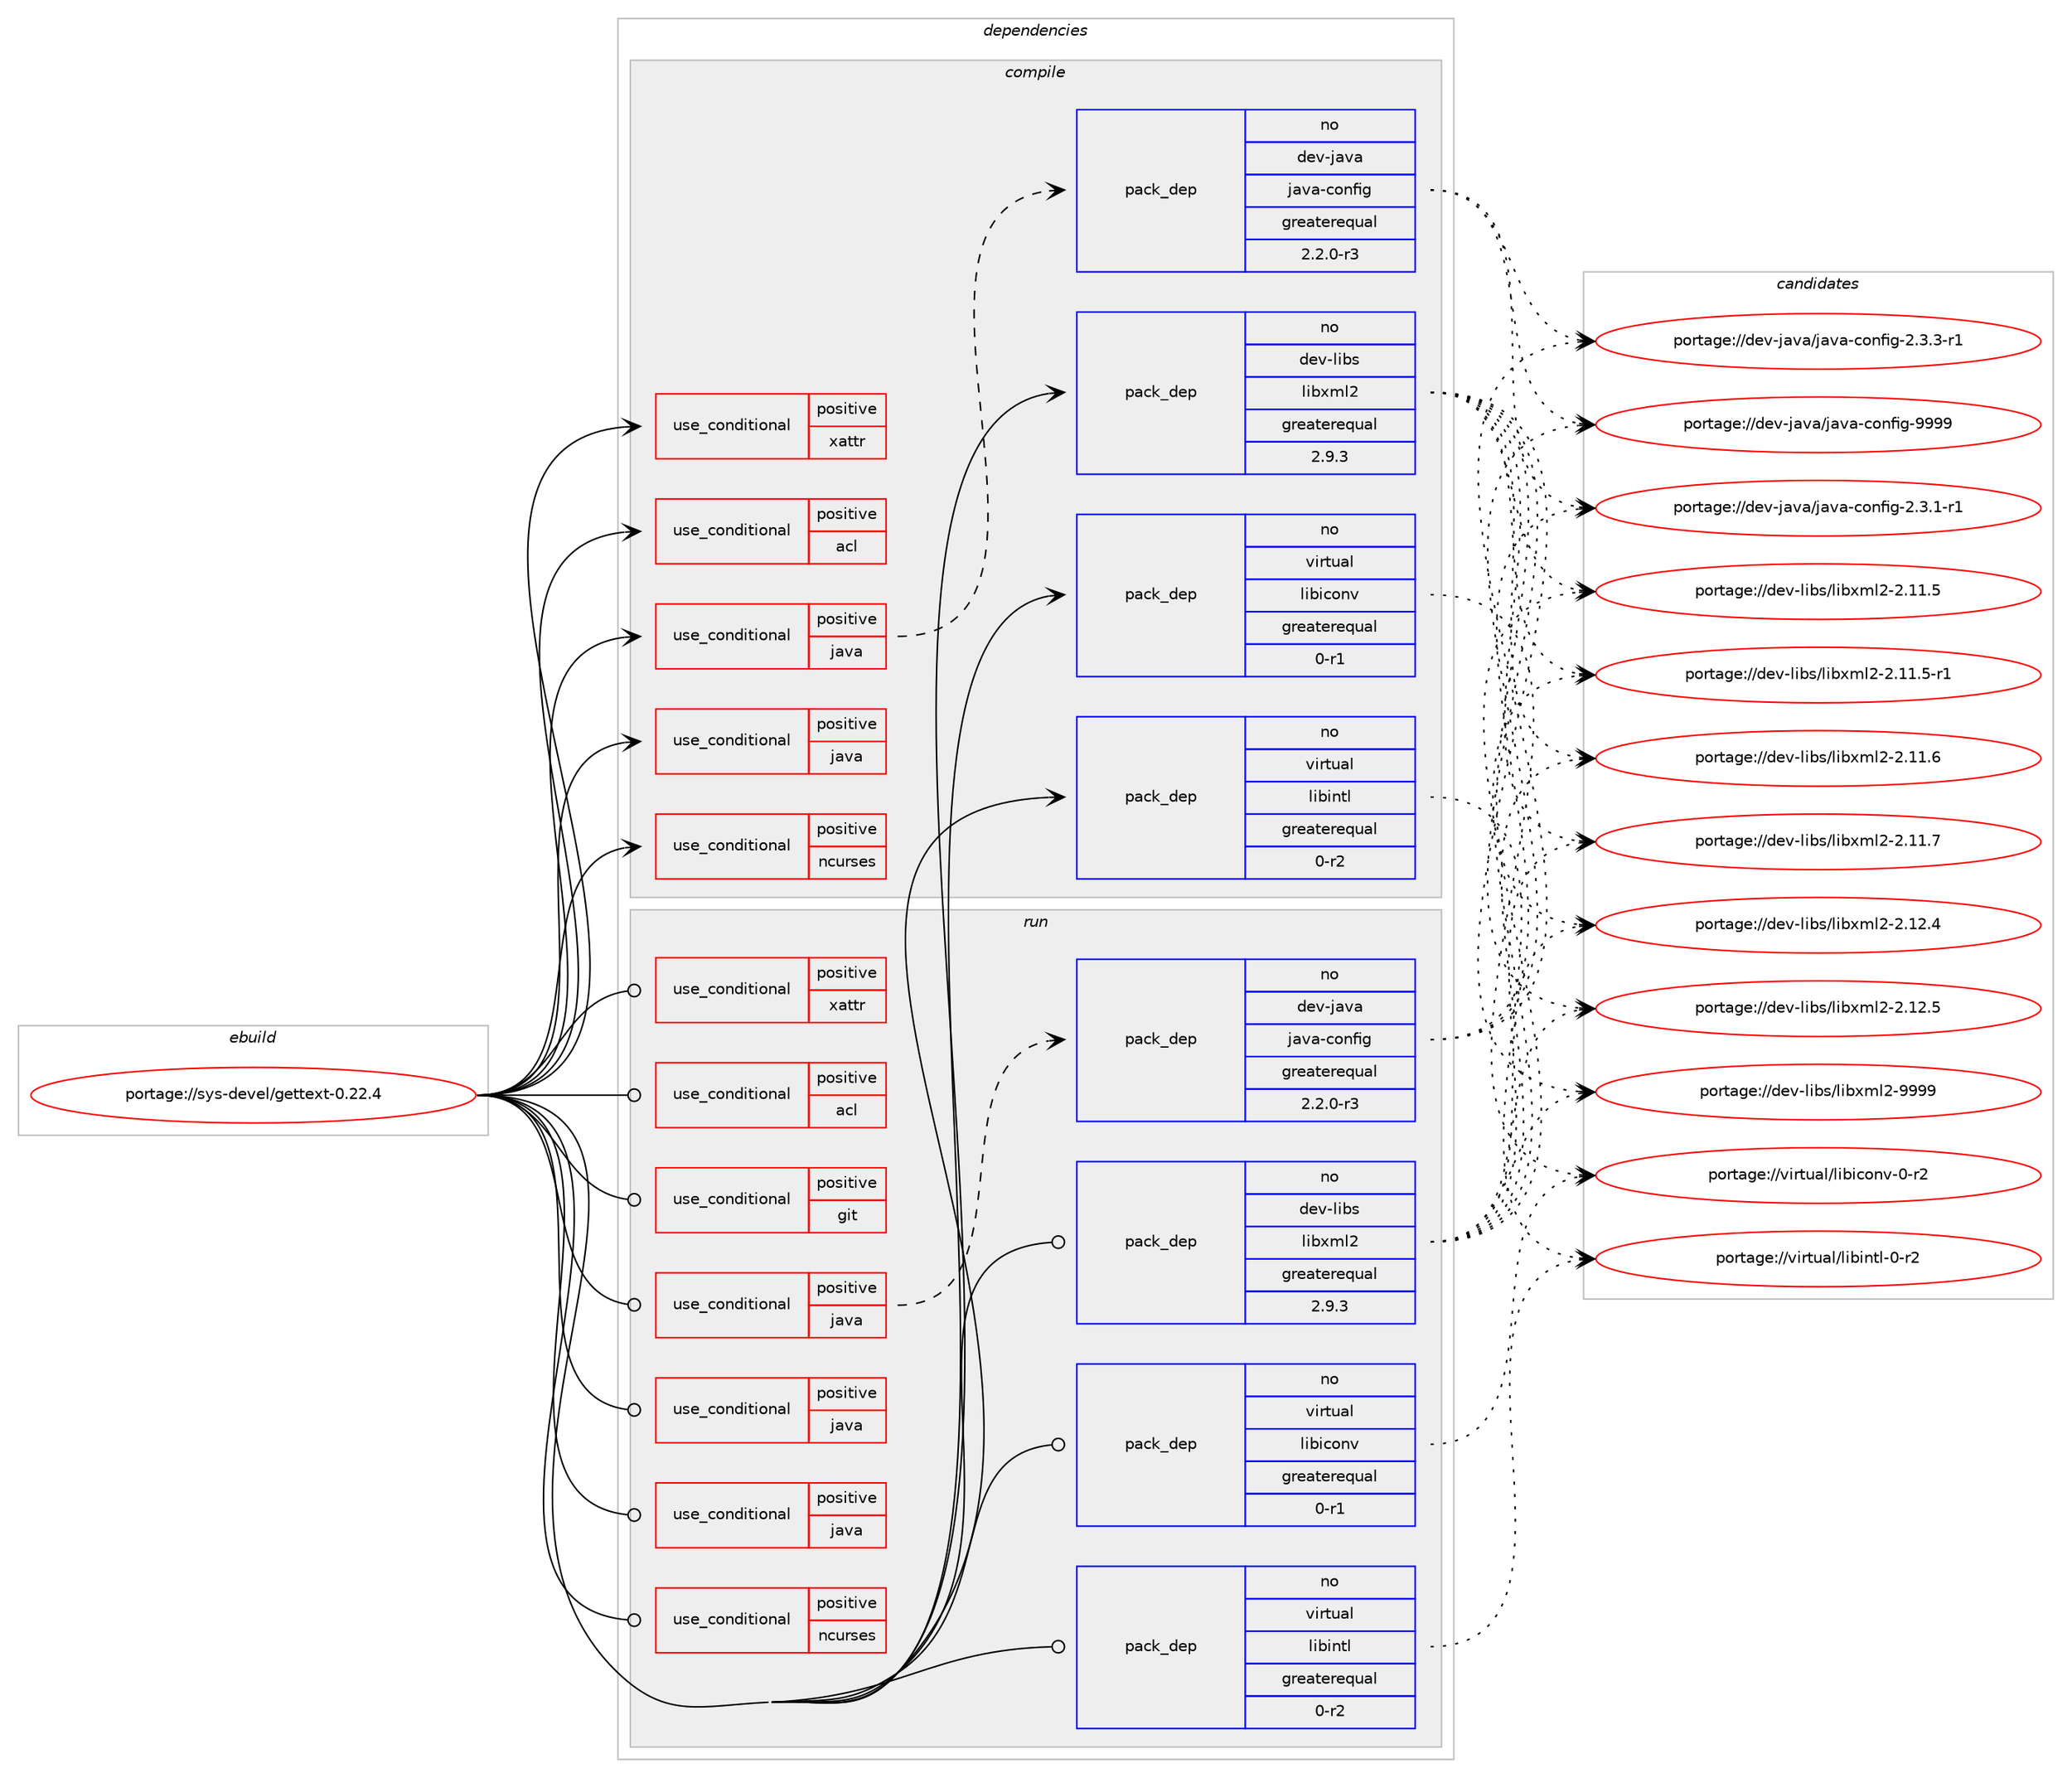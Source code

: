 digraph prolog {

# *************
# Graph options
# *************

newrank=true;
concentrate=true;
compound=true;
graph [rankdir=LR,fontname=Helvetica,fontsize=10,ranksep=1.5];#, ranksep=2.5, nodesep=0.2];
edge  [arrowhead=vee];
node  [fontname=Helvetica,fontsize=10];

# **********
# The ebuild
# **********

subgraph cluster_leftcol {
color=gray;
rank=same;
label=<<i>ebuild</i>>;
id [label="portage://sys-devel/gettext-0.22.4", color=red, width=4, href="../sys-devel/gettext-0.22.4.svg"];
}

# ****************
# The dependencies
# ****************

subgraph cluster_midcol {
color=gray;
label=<<i>dependencies</i>>;
subgraph cluster_compile {
fillcolor="#eeeeee";
style=filled;
label=<<i>compile</i>>;
subgraph cond10951 {
dependency15464 [label=<<TABLE BORDER="0" CELLBORDER="1" CELLSPACING="0" CELLPADDING="4"><TR><TD ROWSPAN="3" CELLPADDING="10">use_conditional</TD></TR><TR><TD>positive</TD></TR><TR><TD>acl</TD></TR></TABLE>>, shape=none, color=red];
# *** BEGIN UNKNOWN DEPENDENCY TYPE (TODO) ***
# dependency15464 -> package_dependency(portage://sys-devel/gettext-0.22.4,install,no,virtual,acl,none,[,,],[],[])
# *** END UNKNOWN DEPENDENCY TYPE (TODO) ***

}
id:e -> dependency15464:w [weight=20,style="solid",arrowhead="vee"];
subgraph cond10952 {
dependency15465 [label=<<TABLE BORDER="0" CELLBORDER="1" CELLSPACING="0" CELLPADDING="4"><TR><TD ROWSPAN="3" CELLPADDING="10">use_conditional</TD></TR><TR><TD>positive</TD></TR><TR><TD>java</TD></TR></TABLE>>, shape=none, color=red];
subgraph pack4368 {
dependency15466 [label=<<TABLE BORDER="0" CELLBORDER="1" CELLSPACING="0" CELLPADDING="4" WIDTH="220"><TR><TD ROWSPAN="6" CELLPADDING="30">pack_dep</TD></TR><TR><TD WIDTH="110">no</TD></TR><TR><TD>dev-java</TD></TR><TR><TD>java-config</TD></TR><TR><TD>greaterequal</TD></TR><TR><TD>2.2.0-r3</TD></TR></TABLE>>, shape=none, color=blue];
}
dependency15465:e -> dependency15466:w [weight=20,style="dashed",arrowhead="vee"];
}
id:e -> dependency15465:w [weight=20,style="solid",arrowhead="vee"];
subgraph cond10953 {
dependency15467 [label=<<TABLE BORDER="0" CELLBORDER="1" CELLSPACING="0" CELLPADDING="4"><TR><TD ROWSPAN="3" CELLPADDING="10">use_conditional</TD></TR><TR><TD>positive</TD></TR><TR><TD>java</TD></TR></TABLE>>, shape=none, color=red];
# *** BEGIN UNKNOWN DEPENDENCY TYPE (TODO) ***
# dependency15467 -> package_dependency(portage://sys-devel/gettext-0.22.4,install,no,virtual,jdk,none,[,,],[slot(1.8)],[])
# *** END UNKNOWN DEPENDENCY TYPE (TODO) ***

}
id:e -> dependency15467:w [weight=20,style="solid",arrowhead="vee"];
subgraph cond10954 {
dependency15468 [label=<<TABLE BORDER="0" CELLBORDER="1" CELLSPACING="0" CELLPADDING="4"><TR><TD ROWSPAN="3" CELLPADDING="10">use_conditional</TD></TR><TR><TD>positive</TD></TR><TR><TD>ncurses</TD></TR></TABLE>>, shape=none, color=red];
# *** BEGIN UNKNOWN DEPENDENCY TYPE (TODO) ***
# dependency15468 -> package_dependency(portage://sys-devel/gettext-0.22.4,install,no,sys-libs,ncurses,none,[,,],any_same_slot,[])
# *** END UNKNOWN DEPENDENCY TYPE (TODO) ***

}
id:e -> dependency15468:w [weight=20,style="solid",arrowhead="vee"];
subgraph cond10955 {
dependency15469 [label=<<TABLE BORDER="0" CELLBORDER="1" CELLSPACING="0" CELLPADDING="4"><TR><TD ROWSPAN="3" CELLPADDING="10">use_conditional</TD></TR><TR><TD>positive</TD></TR><TR><TD>xattr</TD></TR></TABLE>>, shape=none, color=red];
# *** BEGIN UNKNOWN DEPENDENCY TYPE (TODO) ***
# dependency15469 -> package_dependency(portage://sys-devel/gettext-0.22.4,install,no,sys-apps,attr,none,[,,],[],[])
# *** END UNKNOWN DEPENDENCY TYPE (TODO) ***

}
id:e -> dependency15469:w [weight=20,style="solid",arrowhead="vee"];
# *** BEGIN UNKNOWN DEPENDENCY TYPE (TODO) ***
# id -> package_dependency(portage://sys-devel/gettext-0.22.4,install,no,dev-libs,expat,none,[,,],[],[])
# *** END UNKNOWN DEPENDENCY TYPE (TODO) ***

subgraph pack4369 {
dependency15470 [label=<<TABLE BORDER="0" CELLBORDER="1" CELLSPACING="0" CELLPADDING="4" WIDTH="220"><TR><TD ROWSPAN="6" CELLPADDING="30">pack_dep</TD></TR><TR><TD WIDTH="110">no</TD></TR><TR><TD>dev-libs</TD></TR><TR><TD>libxml2</TD></TR><TR><TD>greaterequal</TD></TR><TR><TD>2.9.3</TD></TR></TABLE>>, shape=none, color=blue];
}
id:e -> dependency15470:w [weight=20,style="solid",arrowhead="vee"];
subgraph pack4370 {
dependency15471 [label=<<TABLE BORDER="0" CELLBORDER="1" CELLSPACING="0" CELLPADDING="4" WIDTH="220"><TR><TD ROWSPAN="6" CELLPADDING="30">pack_dep</TD></TR><TR><TD WIDTH="110">no</TD></TR><TR><TD>virtual</TD></TR><TR><TD>libiconv</TD></TR><TR><TD>greaterequal</TD></TR><TR><TD>0-r1</TD></TR></TABLE>>, shape=none, color=blue];
}
id:e -> dependency15471:w [weight=20,style="solid",arrowhead="vee"];
subgraph pack4371 {
dependency15472 [label=<<TABLE BORDER="0" CELLBORDER="1" CELLSPACING="0" CELLPADDING="4" WIDTH="220"><TR><TD ROWSPAN="6" CELLPADDING="30">pack_dep</TD></TR><TR><TD WIDTH="110">no</TD></TR><TR><TD>virtual</TD></TR><TR><TD>libintl</TD></TR><TR><TD>greaterequal</TD></TR><TR><TD>0-r2</TD></TR></TABLE>>, shape=none, color=blue];
}
id:e -> dependency15472:w [weight=20,style="solid",arrowhead="vee"];
}
subgraph cluster_compileandrun {
fillcolor="#eeeeee";
style=filled;
label=<<i>compile and run</i>>;
}
subgraph cluster_run {
fillcolor="#eeeeee";
style=filled;
label=<<i>run</i>>;
subgraph cond10956 {
dependency15473 [label=<<TABLE BORDER="0" CELLBORDER="1" CELLSPACING="0" CELLPADDING="4"><TR><TD ROWSPAN="3" CELLPADDING="10">use_conditional</TD></TR><TR><TD>positive</TD></TR><TR><TD>acl</TD></TR></TABLE>>, shape=none, color=red];
# *** BEGIN UNKNOWN DEPENDENCY TYPE (TODO) ***
# dependency15473 -> package_dependency(portage://sys-devel/gettext-0.22.4,run,no,virtual,acl,none,[,,],[],[])
# *** END UNKNOWN DEPENDENCY TYPE (TODO) ***

}
id:e -> dependency15473:w [weight=20,style="solid",arrowhead="odot"];
subgraph cond10957 {
dependency15474 [label=<<TABLE BORDER="0" CELLBORDER="1" CELLSPACING="0" CELLPADDING="4"><TR><TD ROWSPAN="3" CELLPADDING="10">use_conditional</TD></TR><TR><TD>positive</TD></TR><TR><TD>git</TD></TR></TABLE>>, shape=none, color=red];
# *** BEGIN UNKNOWN DEPENDENCY TYPE (TODO) ***
# dependency15474 -> package_dependency(portage://sys-devel/gettext-0.22.4,run,no,dev-vcs,git,none,[,,],[],[])
# *** END UNKNOWN DEPENDENCY TYPE (TODO) ***

}
id:e -> dependency15474:w [weight=20,style="solid",arrowhead="odot"];
subgraph cond10958 {
dependency15475 [label=<<TABLE BORDER="0" CELLBORDER="1" CELLSPACING="0" CELLPADDING="4"><TR><TD ROWSPAN="3" CELLPADDING="10">use_conditional</TD></TR><TR><TD>positive</TD></TR><TR><TD>java</TD></TR></TABLE>>, shape=none, color=red];
subgraph pack4372 {
dependency15476 [label=<<TABLE BORDER="0" CELLBORDER="1" CELLSPACING="0" CELLPADDING="4" WIDTH="220"><TR><TD ROWSPAN="6" CELLPADDING="30">pack_dep</TD></TR><TR><TD WIDTH="110">no</TD></TR><TR><TD>dev-java</TD></TR><TR><TD>java-config</TD></TR><TR><TD>greaterequal</TD></TR><TR><TD>2.2.0-r3</TD></TR></TABLE>>, shape=none, color=blue];
}
dependency15475:e -> dependency15476:w [weight=20,style="dashed",arrowhead="vee"];
}
id:e -> dependency15475:w [weight=20,style="solid",arrowhead="odot"];
subgraph cond10959 {
dependency15477 [label=<<TABLE BORDER="0" CELLBORDER="1" CELLSPACING="0" CELLPADDING="4"><TR><TD ROWSPAN="3" CELLPADDING="10">use_conditional</TD></TR><TR><TD>positive</TD></TR><TR><TD>java</TD></TR></TABLE>>, shape=none, color=red];
# *** BEGIN UNKNOWN DEPENDENCY TYPE (TODO) ***
# dependency15477 -> package_dependency(portage://sys-devel/gettext-0.22.4,run,no,virtual,jdk,none,[,,],[slot(1.8)],[])
# *** END UNKNOWN DEPENDENCY TYPE (TODO) ***

}
id:e -> dependency15477:w [weight=20,style="solid",arrowhead="odot"];
subgraph cond10960 {
dependency15478 [label=<<TABLE BORDER="0" CELLBORDER="1" CELLSPACING="0" CELLPADDING="4"><TR><TD ROWSPAN="3" CELLPADDING="10">use_conditional</TD></TR><TR><TD>positive</TD></TR><TR><TD>java</TD></TR></TABLE>>, shape=none, color=red];
# *** BEGIN UNKNOWN DEPENDENCY TYPE (TODO) ***
# dependency15478 -> package_dependency(portage://sys-devel/gettext-0.22.4,run,no,virtual,jre,none,[,,],[slot(1.8)],[])
# *** END UNKNOWN DEPENDENCY TYPE (TODO) ***

}
id:e -> dependency15478:w [weight=20,style="solid",arrowhead="odot"];
subgraph cond10961 {
dependency15479 [label=<<TABLE BORDER="0" CELLBORDER="1" CELLSPACING="0" CELLPADDING="4"><TR><TD ROWSPAN="3" CELLPADDING="10">use_conditional</TD></TR><TR><TD>positive</TD></TR><TR><TD>ncurses</TD></TR></TABLE>>, shape=none, color=red];
# *** BEGIN UNKNOWN DEPENDENCY TYPE (TODO) ***
# dependency15479 -> package_dependency(portage://sys-devel/gettext-0.22.4,run,no,sys-libs,ncurses,none,[,,],any_same_slot,[])
# *** END UNKNOWN DEPENDENCY TYPE (TODO) ***

}
id:e -> dependency15479:w [weight=20,style="solid",arrowhead="odot"];
subgraph cond10962 {
dependency15480 [label=<<TABLE BORDER="0" CELLBORDER="1" CELLSPACING="0" CELLPADDING="4"><TR><TD ROWSPAN="3" CELLPADDING="10">use_conditional</TD></TR><TR><TD>positive</TD></TR><TR><TD>xattr</TD></TR></TABLE>>, shape=none, color=red];
# *** BEGIN UNKNOWN DEPENDENCY TYPE (TODO) ***
# dependency15480 -> package_dependency(portage://sys-devel/gettext-0.22.4,run,no,sys-apps,attr,none,[,,],[],[])
# *** END UNKNOWN DEPENDENCY TYPE (TODO) ***

}
id:e -> dependency15480:w [weight=20,style="solid",arrowhead="odot"];
# *** BEGIN UNKNOWN DEPENDENCY TYPE (TODO) ***
# id -> package_dependency(portage://sys-devel/gettext-0.22.4,run,no,dev-libs,expat,none,[,,],[],[])
# *** END UNKNOWN DEPENDENCY TYPE (TODO) ***

subgraph pack4373 {
dependency15481 [label=<<TABLE BORDER="0" CELLBORDER="1" CELLSPACING="0" CELLPADDING="4" WIDTH="220"><TR><TD ROWSPAN="6" CELLPADDING="30">pack_dep</TD></TR><TR><TD WIDTH="110">no</TD></TR><TR><TD>dev-libs</TD></TR><TR><TD>libxml2</TD></TR><TR><TD>greaterequal</TD></TR><TR><TD>2.9.3</TD></TR></TABLE>>, shape=none, color=blue];
}
id:e -> dependency15481:w [weight=20,style="solid",arrowhead="odot"];
subgraph pack4374 {
dependency15482 [label=<<TABLE BORDER="0" CELLBORDER="1" CELLSPACING="0" CELLPADDING="4" WIDTH="220"><TR><TD ROWSPAN="6" CELLPADDING="30">pack_dep</TD></TR><TR><TD WIDTH="110">no</TD></TR><TR><TD>virtual</TD></TR><TR><TD>libiconv</TD></TR><TR><TD>greaterequal</TD></TR><TR><TD>0-r1</TD></TR></TABLE>>, shape=none, color=blue];
}
id:e -> dependency15482:w [weight=20,style="solid",arrowhead="odot"];
subgraph pack4375 {
dependency15483 [label=<<TABLE BORDER="0" CELLBORDER="1" CELLSPACING="0" CELLPADDING="4" WIDTH="220"><TR><TD ROWSPAN="6" CELLPADDING="30">pack_dep</TD></TR><TR><TD WIDTH="110">no</TD></TR><TR><TD>virtual</TD></TR><TR><TD>libintl</TD></TR><TR><TD>greaterequal</TD></TR><TR><TD>0-r2</TD></TR></TABLE>>, shape=none, color=blue];
}
id:e -> dependency15483:w [weight=20,style="solid",arrowhead="odot"];
}
}

# **************
# The candidates
# **************

subgraph cluster_choices {
rank=same;
color=gray;
label=<<i>candidates</i>>;

subgraph choice4368 {
color=black;
nodesep=1;
choice10010111845106971189747106971189745991111101021051034550465146494511449 [label="portage://dev-java/java-config-2.3.1-r1", color=red, width=4,href="../dev-java/java-config-2.3.1-r1.svg"];
choice10010111845106971189747106971189745991111101021051034550465146514511449 [label="portage://dev-java/java-config-2.3.3-r1", color=red, width=4,href="../dev-java/java-config-2.3.3-r1.svg"];
choice10010111845106971189747106971189745991111101021051034557575757 [label="portage://dev-java/java-config-9999", color=red, width=4,href="../dev-java/java-config-9999.svg"];
dependency15466:e -> choice10010111845106971189747106971189745991111101021051034550465146494511449:w [style=dotted,weight="100"];
dependency15466:e -> choice10010111845106971189747106971189745991111101021051034550465146514511449:w [style=dotted,weight="100"];
dependency15466:e -> choice10010111845106971189747106971189745991111101021051034557575757:w [style=dotted,weight="100"];
}
subgraph choice4369 {
color=black;
nodesep=1;
choice100101118451081059811547108105981201091085045504649494653 [label="portage://dev-libs/libxml2-2.11.5", color=red, width=4,href="../dev-libs/libxml2-2.11.5.svg"];
choice1001011184510810598115471081059812010910850455046494946534511449 [label="portage://dev-libs/libxml2-2.11.5-r1", color=red, width=4,href="../dev-libs/libxml2-2.11.5-r1.svg"];
choice100101118451081059811547108105981201091085045504649494654 [label="portage://dev-libs/libxml2-2.11.6", color=red, width=4,href="../dev-libs/libxml2-2.11.6.svg"];
choice100101118451081059811547108105981201091085045504649494655 [label="portage://dev-libs/libxml2-2.11.7", color=red, width=4,href="../dev-libs/libxml2-2.11.7.svg"];
choice100101118451081059811547108105981201091085045504649504652 [label="portage://dev-libs/libxml2-2.12.4", color=red, width=4,href="../dev-libs/libxml2-2.12.4.svg"];
choice100101118451081059811547108105981201091085045504649504653 [label="portage://dev-libs/libxml2-2.12.5", color=red, width=4,href="../dev-libs/libxml2-2.12.5.svg"];
choice10010111845108105981154710810598120109108504557575757 [label="portage://dev-libs/libxml2-9999", color=red, width=4,href="../dev-libs/libxml2-9999.svg"];
dependency15470:e -> choice100101118451081059811547108105981201091085045504649494653:w [style=dotted,weight="100"];
dependency15470:e -> choice1001011184510810598115471081059812010910850455046494946534511449:w [style=dotted,weight="100"];
dependency15470:e -> choice100101118451081059811547108105981201091085045504649494654:w [style=dotted,weight="100"];
dependency15470:e -> choice100101118451081059811547108105981201091085045504649494655:w [style=dotted,weight="100"];
dependency15470:e -> choice100101118451081059811547108105981201091085045504649504652:w [style=dotted,weight="100"];
dependency15470:e -> choice100101118451081059811547108105981201091085045504649504653:w [style=dotted,weight="100"];
dependency15470:e -> choice10010111845108105981154710810598120109108504557575757:w [style=dotted,weight="100"];
}
subgraph choice4370 {
color=black;
nodesep=1;
choice1181051141161179710847108105981059911111011845484511450 [label="portage://virtual/libiconv-0-r2", color=red, width=4,href="../virtual/libiconv-0-r2.svg"];
dependency15471:e -> choice1181051141161179710847108105981059911111011845484511450:w [style=dotted,weight="100"];
}
subgraph choice4371 {
color=black;
nodesep=1;
choice11810511411611797108471081059810511011610845484511450 [label="portage://virtual/libintl-0-r2", color=red, width=4,href="../virtual/libintl-0-r2.svg"];
dependency15472:e -> choice11810511411611797108471081059810511011610845484511450:w [style=dotted,weight="100"];
}
subgraph choice4372 {
color=black;
nodesep=1;
choice10010111845106971189747106971189745991111101021051034550465146494511449 [label="portage://dev-java/java-config-2.3.1-r1", color=red, width=4,href="../dev-java/java-config-2.3.1-r1.svg"];
choice10010111845106971189747106971189745991111101021051034550465146514511449 [label="portage://dev-java/java-config-2.3.3-r1", color=red, width=4,href="../dev-java/java-config-2.3.3-r1.svg"];
choice10010111845106971189747106971189745991111101021051034557575757 [label="portage://dev-java/java-config-9999", color=red, width=4,href="../dev-java/java-config-9999.svg"];
dependency15476:e -> choice10010111845106971189747106971189745991111101021051034550465146494511449:w [style=dotted,weight="100"];
dependency15476:e -> choice10010111845106971189747106971189745991111101021051034550465146514511449:w [style=dotted,weight="100"];
dependency15476:e -> choice10010111845106971189747106971189745991111101021051034557575757:w [style=dotted,weight="100"];
}
subgraph choice4373 {
color=black;
nodesep=1;
choice100101118451081059811547108105981201091085045504649494653 [label="portage://dev-libs/libxml2-2.11.5", color=red, width=4,href="../dev-libs/libxml2-2.11.5.svg"];
choice1001011184510810598115471081059812010910850455046494946534511449 [label="portage://dev-libs/libxml2-2.11.5-r1", color=red, width=4,href="../dev-libs/libxml2-2.11.5-r1.svg"];
choice100101118451081059811547108105981201091085045504649494654 [label="portage://dev-libs/libxml2-2.11.6", color=red, width=4,href="../dev-libs/libxml2-2.11.6.svg"];
choice100101118451081059811547108105981201091085045504649494655 [label="portage://dev-libs/libxml2-2.11.7", color=red, width=4,href="../dev-libs/libxml2-2.11.7.svg"];
choice100101118451081059811547108105981201091085045504649504652 [label="portage://dev-libs/libxml2-2.12.4", color=red, width=4,href="../dev-libs/libxml2-2.12.4.svg"];
choice100101118451081059811547108105981201091085045504649504653 [label="portage://dev-libs/libxml2-2.12.5", color=red, width=4,href="../dev-libs/libxml2-2.12.5.svg"];
choice10010111845108105981154710810598120109108504557575757 [label="portage://dev-libs/libxml2-9999", color=red, width=4,href="../dev-libs/libxml2-9999.svg"];
dependency15481:e -> choice100101118451081059811547108105981201091085045504649494653:w [style=dotted,weight="100"];
dependency15481:e -> choice1001011184510810598115471081059812010910850455046494946534511449:w [style=dotted,weight="100"];
dependency15481:e -> choice100101118451081059811547108105981201091085045504649494654:w [style=dotted,weight="100"];
dependency15481:e -> choice100101118451081059811547108105981201091085045504649494655:w [style=dotted,weight="100"];
dependency15481:e -> choice100101118451081059811547108105981201091085045504649504652:w [style=dotted,weight="100"];
dependency15481:e -> choice100101118451081059811547108105981201091085045504649504653:w [style=dotted,weight="100"];
dependency15481:e -> choice10010111845108105981154710810598120109108504557575757:w [style=dotted,weight="100"];
}
subgraph choice4374 {
color=black;
nodesep=1;
choice1181051141161179710847108105981059911111011845484511450 [label="portage://virtual/libiconv-0-r2", color=red, width=4,href="../virtual/libiconv-0-r2.svg"];
dependency15482:e -> choice1181051141161179710847108105981059911111011845484511450:w [style=dotted,weight="100"];
}
subgraph choice4375 {
color=black;
nodesep=1;
choice11810511411611797108471081059810511011610845484511450 [label="portage://virtual/libintl-0-r2", color=red, width=4,href="../virtual/libintl-0-r2.svg"];
dependency15483:e -> choice11810511411611797108471081059810511011610845484511450:w [style=dotted,weight="100"];
}
}

}
